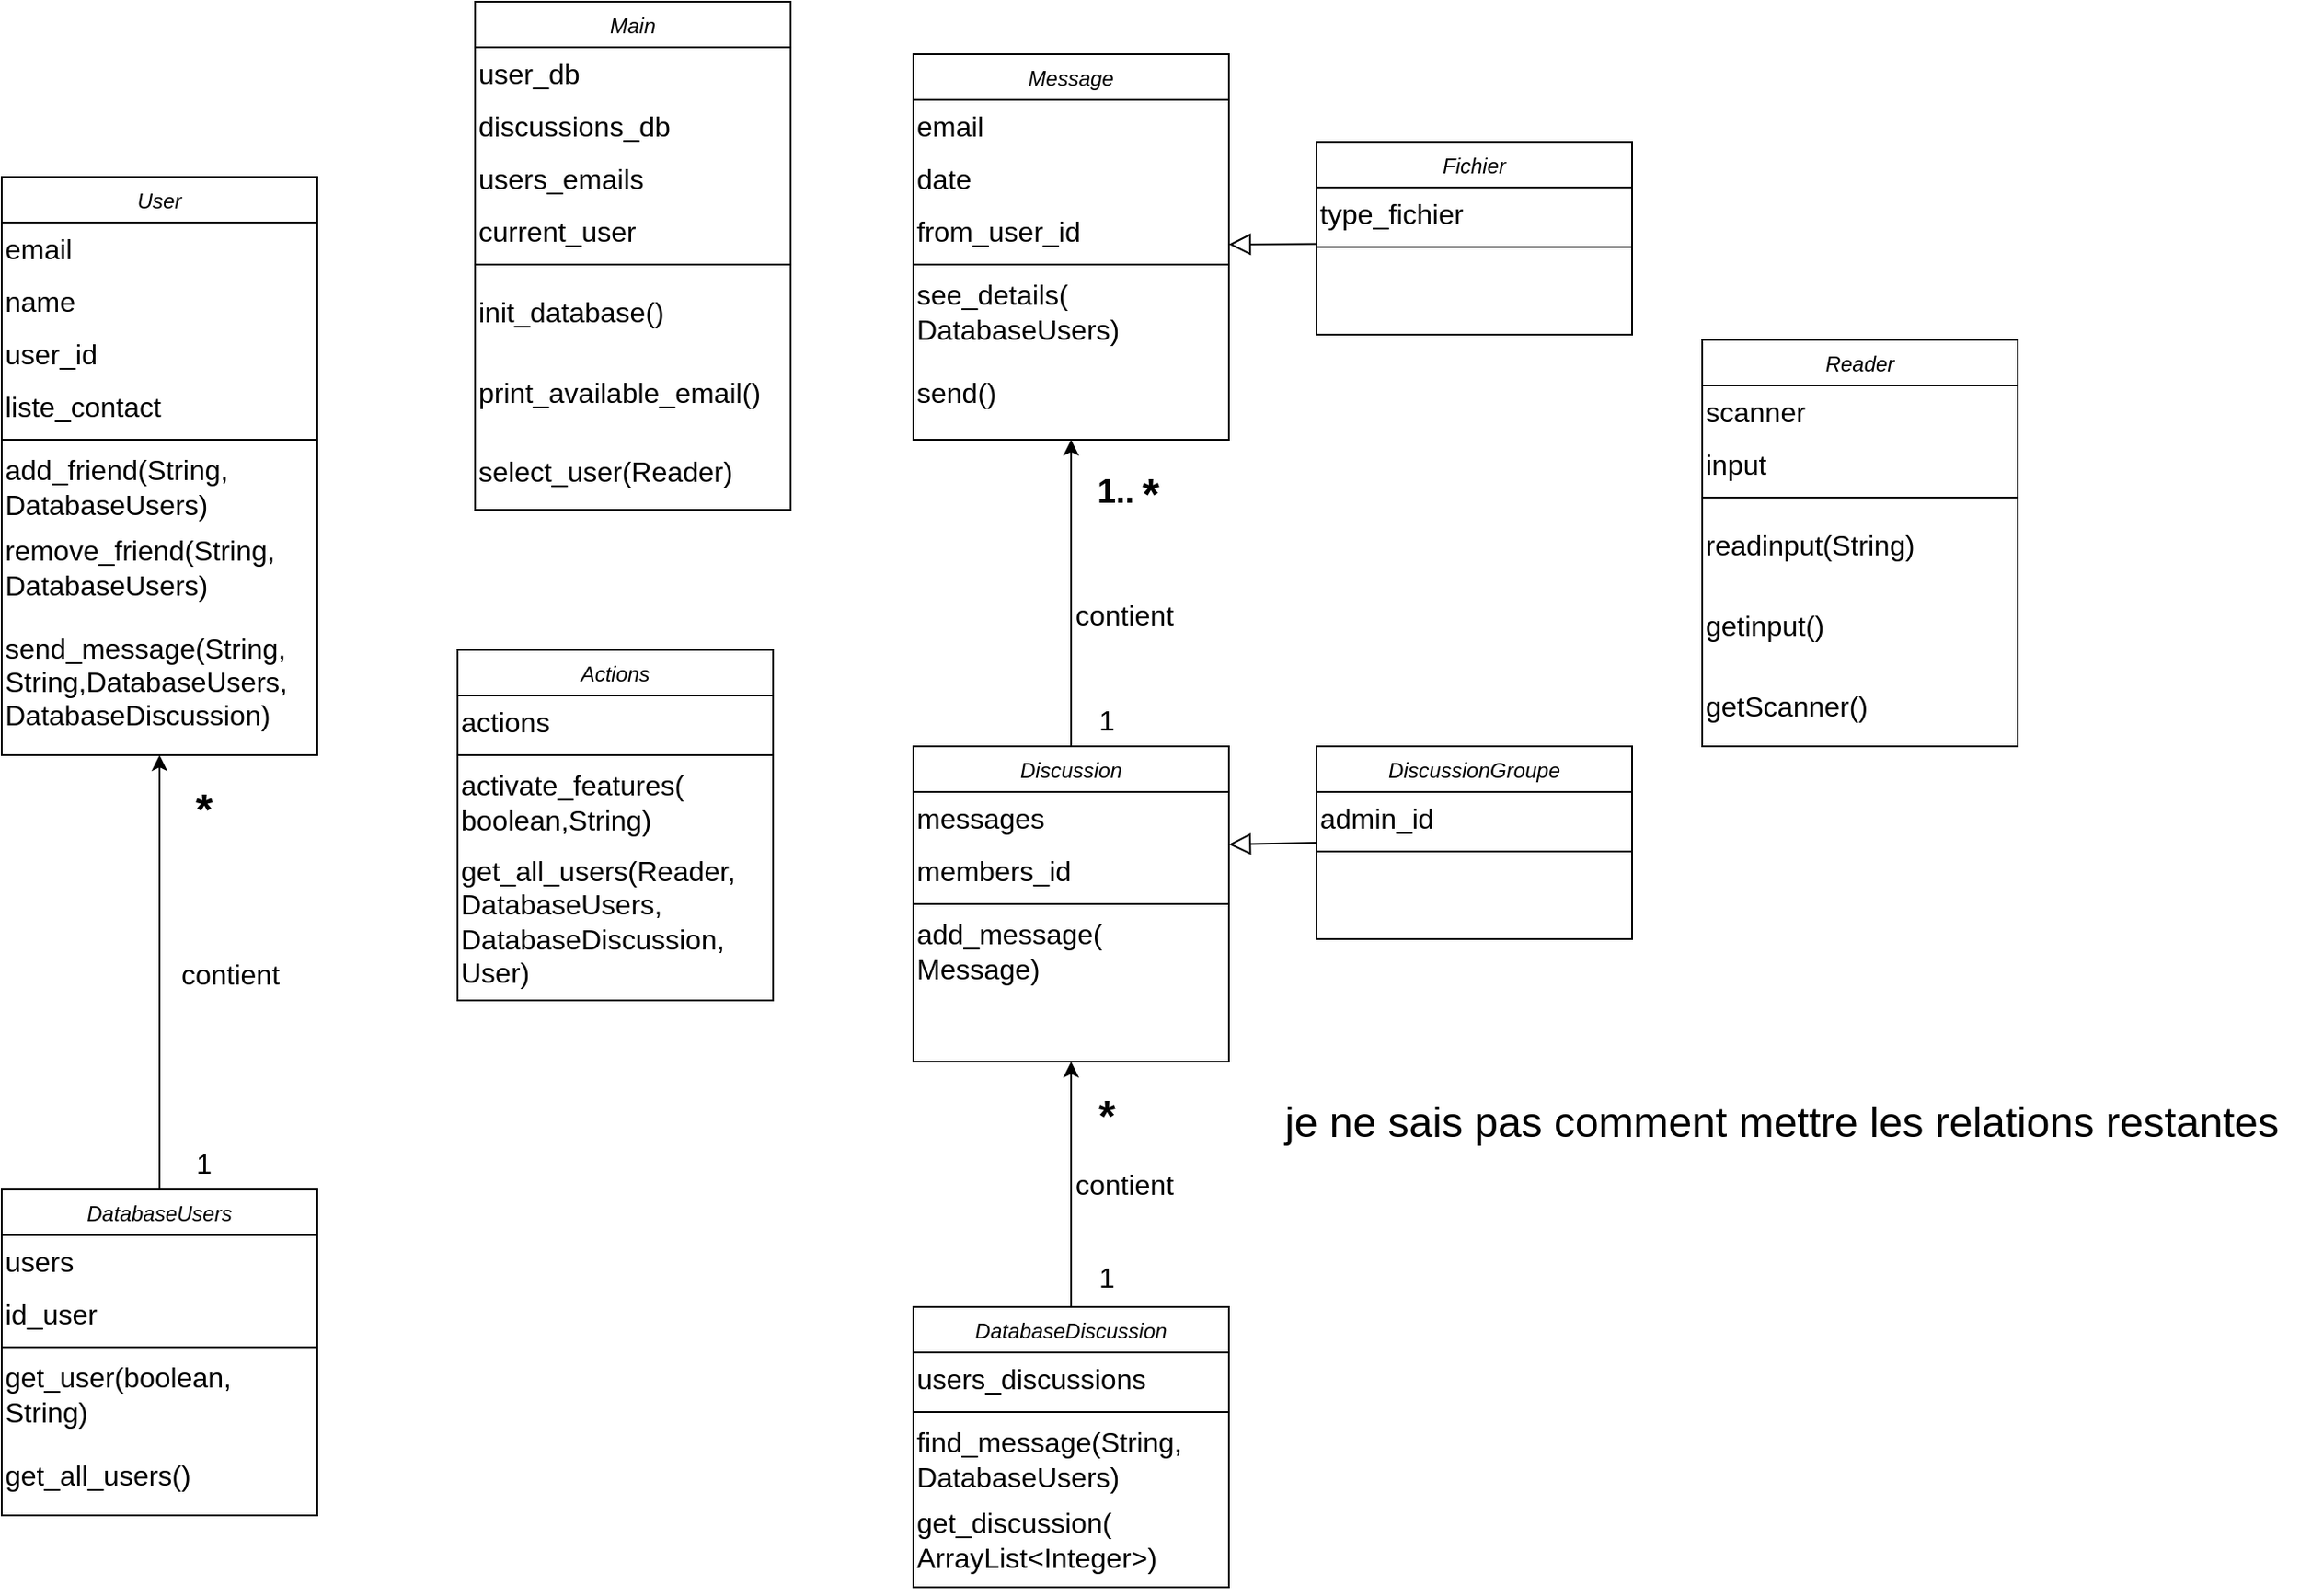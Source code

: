 <mxfile version="22.0.6" type="device">
  <diagram id="C5RBs43oDa-KdzZeNtuy" name="Page-1">
    <mxGraphModel dx="1509" dy="906" grid="1" gridSize="10" guides="1" tooltips="1" connect="1" arrows="1" fold="1" page="1" pageScale="1" pageWidth="1654" pageHeight="2338" math="0" shadow="0">
      <root>
        <mxCell id="WIyWlLk6GJQsqaUBKTNV-0" />
        <mxCell id="WIyWlLk6GJQsqaUBKTNV-1" parent="WIyWlLk6GJQsqaUBKTNV-0" />
        <mxCell id="zkfFHV4jXpPFQw0GAbJ--0" value="User" style="swimlane;fontStyle=2;align=center;verticalAlign=top;childLayout=stackLayout;horizontal=1;startSize=26;horizontalStack=0;resizeParent=1;resizeLast=0;collapsible=1;marginBottom=0;rounded=0;shadow=0;strokeWidth=1;" parent="WIyWlLk6GJQsqaUBKTNV-1" vertex="1">
          <mxGeometry x="450" y="140" width="180" height="330" as="geometry">
            <mxRectangle x="230" y="140" width="160" height="26" as="alternateBounds" />
          </mxGeometry>
        </mxCell>
        <mxCell id="683XO_9iZ64yzI98Qz5X-0" value="&lt;div style=&quot;font-size: 16px;&quot; align=&quot;left&quot;&gt;email&lt;/div&gt;" style="text;html=1;strokeColor=none;fillColor=none;align=left;verticalAlign=middle;whiteSpace=wrap;rounded=0;" parent="zkfFHV4jXpPFQw0GAbJ--0" vertex="1">
          <mxGeometry y="26" width="180" height="30" as="geometry" />
        </mxCell>
        <mxCell id="683XO_9iZ64yzI98Qz5X-4" value="&lt;div style=&quot;font-size: 16px;&quot;&gt;&lt;font style=&quot;font-size: 16px;&quot;&gt;name&lt;/font&gt;&lt;/div&gt;" style="text;html=1;strokeColor=none;fillColor=none;align=left;verticalAlign=middle;whiteSpace=wrap;rounded=0;" parent="zkfFHV4jXpPFQw0GAbJ--0" vertex="1">
          <mxGeometry y="56" width="180" height="30" as="geometry" />
        </mxCell>
        <mxCell id="683XO_9iZ64yzI98Qz5X-5" value="&lt;font style=&quot;font-size: 16px;&quot;&gt;user_id&lt;/font&gt;" style="text;html=1;strokeColor=none;fillColor=none;align=left;verticalAlign=middle;whiteSpace=wrap;rounded=0;" parent="zkfFHV4jXpPFQw0GAbJ--0" vertex="1">
          <mxGeometry y="86" width="180" height="30" as="geometry" />
        </mxCell>
        <mxCell id="683XO_9iZ64yzI98Qz5X-2" value="&lt;font style=&quot;font-size: 16px;&quot;&gt;liste_contact&lt;/font&gt;" style="text;html=1;strokeColor=none;fillColor=none;align=left;verticalAlign=middle;whiteSpace=wrap;rounded=0;" parent="zkfFHV4jXpPFQw0GAbJ--0" vertex="1">
          <mxGeometry y="116" width="180" height="30" as="geometry" />
        </mxCell>
        <mxCell id="zkfFHV4jXpPFQw0GAbJ--4" value="" style="line;html=1;strokeWidth=1;align=left;verticalAlign=middle;spacingTop=-1;spacingLeft=3;spacingRight=3;rotatable=0;labelPosition=right;points=[];portConstraint=eastwest;" parent="zkfFHV4jXpPFQw0GAbJ--0" vertex="1">
          <mxGeometry y="146" width="180" height="8" as="geometry" />
        </mxCell>
        <mxCell id="683XO_9iZ64yzI98Qz5X-6" value="&lt;p style=&quot;line-height: 120%;&quot;&gt;&lt;/p&gt;&lt;div style=&quot;font-size: 16px;&quot; align=&quot;left&quot;&gt;&lt;font style=&quot;font-size: 16px;&quot;&gt;add_friend(String,&lt;/font&gt;&lt;/div&gt;&lt;div style=&quot;font-size: 16px;&quot; align=&quot;left&quot;&gt;&lt;font style=&quot;font-size: 16px;&quot;&gt;DatabaseUsers)&lt;/font&gt;&lt;/div&gt;&lt;p&gt;&lt;/p&gt;" style="text;html=1;strokeColor=none;fillColor=none;align=left;verticalAlign=middle;whiteSpace=wrap;rounded=0;" parent="zkfFHV4jXpPFQw0GAbJ--0" vertex="1">
          <mxGeometry y="154" width="180" height="46" as="geometry" />
        </mxCell>
        <mxCell id="683XO_9iZ64yzI98Qz5X-11" value="&lt;p style=&quot;line-height: 120%;&quot;&gt;&lt;/p&gt;&lt;div style=&quot;font-size: 16px;&quot; align=&quot;left&quot;&gt;&lt;font style=&quot;font-size: 16px;&quot;&gt;remove_friend(String,&lt;/font&gt;&lt;/div&gt;&lt;div style=&quot;font-size: 16px;&quot; align=&quot;left&quot;&gt;&lt;font style=&quot;font-size: 16px;&quot;&gt;DatabaseUsers)&lt;/font&gt;&lt;/div&gt;&lt;p&gt;&lt;/p&gt;" style="text;html=1;strokeColor=none;fillColor=none;align=left;verticalAlign=middle;whiteSpace=wrap;rounded=0;" parent="zkfFHV4jXpPFQw0GAbJ--0" vertex="1">
          <mxGeometry y="200" width="180" height="46" as="geometry" />
        </mxCell>
        <mxCell id="683XO_9iZ64yzI98Qz5X-12" value="&lt;p style=&quot;line-height: 120%;&quot;&gt;&lt;/p&gt;&lt;div style=&quot;font-size: 16px;&quot; align=&quot;left&quot;&gt;&lt;font style=&quot;font-size: 16px;&quot;&gt;send_message(String,&lt;/font&gt;&lt;/div&gt;&lt;div style=&quot;font-size: 16px;&quot; align=&quot;left&quot;&gt;&lt;font style=&quot;font-size: 16px;&quot;&gt;String,DatabaseUsers,&lt;/font&gt;&lt;/div&gt;&lt;div style=&quot;font-size: 16px;&quot; align=&quot;left&quot;&gt;&lt;font style=&quot;font-size: 16px;&quot;&gt;DatabaseDiscussion)&lt;/font&gt;&lt;/div&gt;&lt;p&gt;&lt;/p&gt;" style="text;html=1;strokeColor=none;fillColor=none;align=left;verticalAlign=middle;whiteSpace=wrap;rounded=0;" parent="zkfFHV4jXpPFQw0GAbJ--0" vertex="1">
          <mxGeometry y="246" width="180" height="84" as="geometry" />
        </mxCell>
        <mxCell id="683XO_9iZ64yzI98Qz5X-22" value="Message" style="swimlane;fontStyle=2;align=center;verticalAlign=top;childLayout=stackLayout;horizontal=1;startSize=26;horizontalStack=0;resizeParent=1;resizeLast=0;collapsible=1;marginBottom=0;rounded=0;shadow=0;strokeWidth=1;" parent="WIyWlLk6GJQsqaUBKTNV-1" vertex="1">
          <mxGeometry x="970" y="70" width="180" height="220" as="geometry">
            <mxRectangle x="230" y="140" width="160" height="26" as="alternateBounds" />
          </mxGeometry>
        </mxCell>
        <mxCell id="683XO_9iZ64yzI98Qz5X-23" value="&lt;div style=&quot;font-size: 16px;&quot; align=&quot;left&quot;&gt;email&lt;/div&gt;" style="text;html=1;strokeColor=none;fillColor=none;align=left;verticalAlign=middle;whiteSpace=wrap;rounded=0;" parent="683XO_9iZ64yzI98Qz5X-22" vertex="1">
          <mxGeometry y="26" width="180" height="30" as="geometry" />
        </mxCell>
        <mxCell id="683XO_9iZ64yzI98Qz5X-24" value="&lt;font style=&quot;font-size: 16px;&quot;&gt;date&lt;/font&gt;" style="text;html=1;strokeColor=none;fillColor=none;align=left;verticalAlign=middle;whiteSpace=wrap;rounded=0;" parent="683XO_9iZ64yzI98Qz5X-22" vertex="1">
          <mxGeometry y="56" width="180" height="30" as="geometry" />
        </mxCell>
        <mxCell id="683XO_9iZ64yzI98Qz5X-25" value="&lt;font style=&quot;font-size: 16px;&quot;&gt;from_user_id&lt;/font&gt;" style="text;html=1;strokeColor=none;fillColor=none;align=left;verticalAlign=middle;whiteSpace=wrap;rounded=0;" parent="683XO_9iZ64yzI98Qz5X-22" vertex="1">
          <mxGeometry y="86" width="180" height="30" as="geometry" />
        </mxCell>
        <mxCell id="683XO_9iZ64yzI98Qz5X-27" value="" style="line;html=1;strokeWidth=1;align=left;verticalAlign=middle;spacingTop=-1;spacingLeft=3;spacingRight=3;rotatable=0;labelPosition=right;points=[];portConstraint=eastwest;" parent="683XO_9iZ64yzI98Qz5X-22" vertex="1">
          <mxGeometry y="116" width="180" height="8" as="geometry" />
        </mxCell>
        <mxCell id="683XO_9iZ64yzI98Qz5X-28" value="&lt;p style=&quot;line-height: 120%;&quot;&gt;&lt;/p&gt;&lt;div style=&quot;font-size: 16px;&quot; align=&quot;left&quot;&gt;&lt;font style=&quot;font-size: 16px;&quot;&gt;see_details(&lt;/font&gt;&lt;/div&gt;&lt;div style=&quot;font-size: 16px;&quot; align=&quot;left&quot;&gt;&lt;font style=&quot;font-size: 16px;&quot;&gt;DatabaseUsers)&lt;/font&gt;&lt;/div&gt;&lt;p&gt;&lt;/p&gt;" style="text;html=1;strokeColor=none;fillColor=none;align=left;verticalAlign=middle;whiteSpace=wrap;rounded=0;" parent="683XO_9iZ64yzI98Qz5X-22" vertex="1">
          <mxGeometry y="124" width="180" height="46" as="geometry" />
        </mxCell>
        <mxCell id="mcVePi-oHexm33UxEa8--27" value="&lt;p style=&quot;line-height: 120%;&quot;&gt;&lt;/p&gt;&lt;div style=&quot;font-size: 16px;&quot; align=&quot;left&quot;&gt;&lt;font style=&quot;font-size: 16px;&quot;&gt;send()&lt;/font&gt;&lt;/div&gt;&lt;p&gt;&lt;/p&gt;" style="text;html=1;strokeColor=none;fillColor=none;align=left;verticalAlign=middle;whiteSpace=wrap;rounded=0;" vertex="1" parent="683XO_9iZ64yzI98Qz5X-22">
          <mxGeometry y="170" width="180" height="46" as="geometry" />
        </mxCell>
        <mxCell id="683XO_9iZ64yzI98Qz5X-37" style="edgeStyle=orthogonalEdgeStyle;rounded=0;orthogonalLoop=1;jettySize=auto;html=1;exitX=0.5;exitY=0;exitDx=0;exitDy=0;entryX=0.5;entryY=1;entryDx=0;entryDy=0;" parent="WIyWlLk6GJQsqaUBKTNV-1" source="683XO_9iZ64yzI98Qz5X-31" target="683XO_9iZ64yzI98Qz5X-22" edge="1">
          <mxGeometry relative="1" as="geometry">
            <mxPoint x="1060" y="300" as="targetPoint" />
          </mxGeometry>
        </mxCell>
        <mxCell id="683XO_9iZ64yzI98Qz5X-31" value="Discussion" style="swimlane;fontStyle=2;align=center;verticalAlign=top;childLayout=stackLayout;horizontal=1;startSize=26;horizontalStack=0;resizeParent=1;resizeLast=0;collapsible=1;marginBottom=0;rounded=0;shadow=0;strokeWidth=1;" parent="WIyWlLk6GJQsqaUBKTNV-1" vertex="1">
          <mxGeometry x="970" y="465" width="180" height="180" as="geometry">
            <mxRectangle x="230" y="140" width="160" height="26" as="alternateBounds" />
          </mxGeometry>
        </mxCell>
        <mxCell id="683XO_9iZ64yzI98Qz5X-32" value="&lt;font style=&quot;font-size: 16px;&quot;&gt;messages&lt;/font&gt;" style="text;html=1;strokeColor=none;fillColor=none;align=left;verticalAlign=middle;whiteSpace=wrap;rounded=0;" parent="683XO_9iZ64yzI98Qz5X-31" vertex="1">
          <mxGeometry y="26" width="180" height="30" as="geometry" />
        </mxCell>
        <mxCell id="683XO_9iZ64yzI98Qz5X-33" value="&lt;div style=&quot;font-size: 13px;&quot;&gt;&lt;font style=&quot;font-size: 16px;&quot;&gt;members_id&lt;/font&gt;&lt;/div&gt;" style="text;html=1;strokeColor=none;fillColor=none;align=left;verticalAlign=middle;whiteSpace=wrap;rounded=0;" parent="683XO_9iZ64yzI98Qz5X-31" vertex="1">
          <mxGeometry y="56" width="180" height="30" as="geometry" />
        </mxCell>
        <mxCell id="683XO_9iZ64yzI98Qz5X-35" value="" style="line;html=1;strokeWidth=1;align=left;verticalAlign=middle;spacingTop=-1;spacingLeft=3;spacingRight=3;rotatable=0;labelPosition=right;points=[];portConstraint=eastwest;" parent="683XO_9iZ64yzI98Qz5X-31" vertex="1">
          <mxGeometry y="86" width="180" height="8" as="geometry" />
        </mxCell>
        <mxCell id="683XO_9iZ64yzI98Qz5X-36" value="&lt;p style=&quot;line-height: 120%;&quot;&gt;&lt;/p&gt;&lt;div style=&quot;font-size: 16px;&quot; align=&quot;left&quot;&gt;&lt;font style=&quot;font-size: 16px;&quot;&gt;add_message(&lt;/font&gt;&lt;/div&gt;&lt;div style=&quot;font-size: 16px;&quot; align=&quot;left&quot;&gt;&lt;font style=&quot;font-size: 16px;&quot;&gt;Message)&lt;/font&gt;&lt;/div&gt;&lt;p&gt;&lt;/p&gt;" style="text;html=1;strokeColor=none;fillColor=none;align=left;verticalAlign=middle;whiteSpace=wrap;rounded=0;" parent="683XO_9iZ64yzI98Qz5X-31" vertex="1">
          <mxGeometry y="94" width="180" height="46" as="geometry" />
        </mxCell>
        <mxCell id="683XO_9iZ64yzI98Qz5X-38" value="&lt;font style=&quot;font-size: 16px;&quot;&gt;contient&lt;/font&gt;" style="text;html=1;align=center;verticalAlign=middle;resizable=0;points=[];autosize=1;strokeColor=none;fillColor=none;" parent="WIyWlLk6GJQsqaUBKTNV-1" vertex="1">
          <mxGeometry x="1050" y="375" width="80" height="30" as="geometry" />
        </mxCell>
        <mxCell id="683XO_9iZ64yzI98Qz5X-39" value="&lt;font style=&quot;font-size: 16px;&quot;&gt;1&lt;/font&gt;" style="text;html=1;align=center;verticalAlign=middle;resizable=0;points=[];autosize=1;strokeColor=none;fillColor=none;" parent="WIyWlLk6GJQsqaUBKTNV-1" vertex="1">
          <mxGeometry x="1065" y="435" width="30" height="30" as="geometry" />
        </mxCell>
        <mxCell id="683XO_9iZ64yzI98Qz5X-40" value="&lt;b&gt;&lt;font style=&quot;font-size: 25px;&quot;&gt;*&lt;/font&gt;&lt;/b&gt;" style="text;html=1;align=center;verticalAlign=middle;resizable=0;points=[];autosize=1;strokeColor=none;fillColor=none;" parent="WIyWlLk6GJQsqaUBKTNV-1" vertex="1">
          <mxGeometry x="1090" y="300" width="30" height="40" as="geometry" />
        </mxCell>
        <mxCell id="683XO_9iZ64yzI98Qz5X-50" style="edgeStyle=orthogonalEdgeStyle;rounded=0;orthogonalLoop=1;jettySize=auto;html=1;entryX=0.5;entryY=1;entryDx=0;entryDy=0;" parent="WIyWlLk6GJQsqaUBKTNV-1" source="683XO_9iZ64yzI98Qz5X-41" target="683XO_9iZ64yzI98Qz5X-31" edge="1">
          <mxGeometry relative="1" as="geometry" />
        </mxCell>
        <mxCell id="683XO_9iZ64yzI98Qz5X-41" value="DatabaseDiscussion" style="swimlane;fontStyle=2;align=center;verticalAlign=top;childLayout=stackLayout;horizontal=1;startSize=26;horizontalStack=0;resizeParent=1;resizeLast=0;collapsible=1;marginBottom=0;rounded=0;shadow=0;strokeWidth=1;" parent="WIyWlLk6GJQsqaUBKTNV-1" vertex="1">
          <mxGeometry x="970" y="785" width="180" height="160" as="geometry">
            <mxRectangle x="230" y="140" width="160" height="26" as="alternateBounds" />
          </mxGeometry>
        </mxCell>
        <mxCell id="683XO_9iZ64yzI98Qz5X-42" value="&lt;font style=&quot;font-size: 16px;&quot;&gt;users_discussions&lt;/font&gt;" style="text;html=1;strokeColor=none;fillColor=none;align=left;verticalAlign=middle;whiteSpace=wrap;rounded=0;" parent="683XO_9iZ64yzI98Qz5X-41" vertex="1">
          <mxGeometry y="26" width="180" height="30" as="geometry" />
        </mxCell>
        <mxCell id="683XO_9iZ64yzI98Qz5X-44" value="" style="line;html=1;strokeWidth=1;align=left;verticalAlign=middle;spacingTop=-1;spacingLeft=3;spacingRight=3;rotatable=0;labelPosition=right;points=[];portConstraint=eastwest;" parent="683XO_9iZ64yzI98Qz5X-41" vertex="1">
          <mxGeometry y="56" width="180" height="8" as="geometry" />
        </mxCell>
        <mxCell id="683XO_9iZ64yzI98Qz5X-45" value="&lt;p style=&quot;line-height: 120%;&quot;&gt;&lt;/p&gt;&lt;div style=&quot;font-size: 16px;&quot; align=&quot;left&quot;&gt;&lt;font style=&quot;font-size: 16px;&quot;&gt;find_message(String,&lt;/font&gt;&lt;/div&gt;&lt;div style=&quot;font-size: 16px;&quot; align=&quot;left&quot;&gt;&lt;font style=&quot;font-size: 16px;&quot;&gt;DatabaseUsers)&lt;/font&gt;&lt;/div&gt;&lt;p&gt;&lt;/p&gt;" style="text;html=1;strokeColor=none;fillColor=none;align=left;verticalAlign=middle;whiteSpace=wrap;rounded=0;" parent="683XO_9iZ64yzI98Qz5X-41" vertex="1">
          <mxGeometry y="64" width="180" height="46" as="geometry" />
        </mxCell>
        <mxCell id="683XO_9iZ64yzI98Qz5X-46" value="&lt;p style=&quot;line-height: 120%;&quot;&gt;&lt;/p&gt;&lt;div style=&quot;font-size: 16px;&quot; align=&quot;left&quot;&gt;&lt;font style=&quot;font-size: 16px;&quot;&gt;get_discussion(&lt;/font&gt;&lt;/div&gt;&lt;div style=&quot;font-size: 16px;&quot; align=&quot;left&quot;&gt;&lt;font style=&quot;font-size: 16px;&quot;&gt;ArrayList&amp;lt;Integer&amp;gt;)&lt;/font&gt;&lt;/div&gt;&lt;p&gt;&lt;/p&gt;" style="text;html=1;strokeColor=none;fillColor=none;align=left;verticalAlign=middle;whiteSpace=wrap;rounded=0;" parent="683XO_9iZ64yzI98Qz5X-41" vertex="1">
          <mxGeometry y="110" width="180" height="46" as="geometry" />
        </mxCell>
        <mxCell id="683XO_9iZ64yzI98Qz5X-48" value="&lt;font style=&quot;font-size: 16px;&quot;&gt;contient&lt;/font&gt;" style="text;html=1;align=center;verticalAlign=middle;resizable=0;points=[];autosize=1;strokeColor=none;fillColor=none;" parent="WIyWlLk6GJQsqaUBKTNV-1" vertex="1">
          <mxGeometry x="1050" y="700" width="80" height="30" as="geometry" />
        </mxCell>
        <mxCell id="683XO_9iZ64yzI98Qz5X-49" value="&lt;b&gt;&lt;font style=&quot;font-size: 25px;&quot;&gt;*&lt;/font&gt;&lt;/b&gt;" style="text;html=1;align=center;verticalAlign=middle;resizable=0;points=[];autosize=1;strokeColor=none;fillColor=none;" parent="WIyWlLk6GJQsqaUBKTNV-1" vertex="1">
          <mxGeometry x="1065" y="655" width="30" height="40" as="geometry" />
        </mxCell>
        <mxCell id="683XO_9iZ64yzI98Qz5X-51" value="&lt;font style=&quot;font-size: 16px;&quot;&gt;1&lt;/font&gt;" style="text;html=1;align=center;verticalAlign=middle;resizable=0;points=[];autosize=1;strokeColor=none;fillColor=none;" parent="WIyWlLk6GJQsqaUBKTNV-1" vertex="1">
          <mxGeometry x="1065" y="753" width="30" height="30" as="geometry" />
        </mxCell>
        <mxCell id="683XO_9iZ64yzI98Qz5X-62" style="edgeStyle=orthogonalEdgeStyle;rounded=0;orthogonalLoop=1;jettySize=auto;html=1;exitX=0.5;exitY=0;exitDx=0;exitDy=0;entryX=0.5;entryY=1;entryDx=0;entryDy=0;" parent="WIyWlLk6GJQsqaUBKTNV-1" source="683XO_9iZ64yzI98Qz5X-53" target="683XO_9iZ64yzI98Qz5X-12" edge="1">
          <mxGeometry relative="1" as="geometry" />
        </mxCell>
        <mxCell id="683XO_9iZ64yzI98Qz5X-53" value="DatabaseUsers" style="swimlane;fontStyle=2;align=center;verticalAlign=top;childLayout=stackLayout;horizontal=1;startSize=26;horizontalStack=0;resizeParent=1;resizeLast=0;collapsible=1;marginBottom=0;rounded=0;shadow=0;strokeWidth=1;" parent="WIyWlLk6GJQsqaUBKTNV-1" vertex="1">
          <mxGeometry x="450" y="718" width="180" height="186" as="geometry">
            <mxRectangle x="230" y="140" width="160" height="26" as="alternateBounds" />
          </mxGeometry>
        </mxCell>
        <mxCell id="683XO_9iZ64yzI98Qz5X-58" value="&lt;font style=&quot;font-size: 16px;&quot;&gt;users&lt;/font&gt;" style="text;html=1;strokeColor=none;fillColor=none;align=left;verticalAlign=middle;whiteSpace=wrap;rounded=0;" parent="683XO_9iZ64yzI98Qz5X-53" vertex="1">
          <mxGeometry y="26" width="180" height="30" as="geometry" />
        </mxCell>
        <mxCell id="683XO_9iZ64yzI98Qz5X-54" value="&lt;font style=&quot;font-size: 16px;&quot;&gt;id_user&lt;/font&gt;" style="text;html=1;strokeColor=none;fillColor=none;align=left;verticalAlign=middle;whiteSpace=wrap;rounded=0;" parent="683XO_9iZ64yzI98Qz5X-53" vertex="1">
          <mxGeometry y="56" width="180" height="30" as="geometry" />
        </mxCell>
        <mxCell id="683XO_9iZ64yzI98Qz5X-55" value="" style="line;html=1;strokeWidth=1;align=left;verticalAlign=middle;spacingTop=-1;spacingLeft=3;spacingRight=3;rotatable=0;labelPosition=right;points=[];portConstraint=eastwest;" parent="683XO_9iZ64yzI98Qz5X-53" vertex="1">
          <mxGeometry y="86" width="180" height="8" as="geometry" />
        </mxCell>
        <mxCell id="683XO_9iZ64yzI98Qz5X-56" value="&lt;p style=&quot;line-height: 120%;&quot;&gt;&lt;/p&gt;&lt;div style=&quot;font-size: 16px;&quot; align=&quot;left&quot;&gt;&lt;font style=&quot;font-size: 16px;&quot;&gt;get_user(boolean,&lt;/font&gt;&lt;/div&gt;&lt;div style=&quot;font-size: 16px;&quot; align=&quot;left&quot;&gt;&lt;font style=&quot;font-size: 16px;&quot;&gt;String)&lt;/font&gt;&lt;/div&gt;&lt;p&gt;&lt;/p&gt;" style="text;html=1;strokeColor=none;fillColor=none;align=left;verticalAlign=middle;whiteSpace=wrap;rounded=0;" parent="683XO_9iZ64yzI98Qz5X-53" vertex="1">
          <mxGeometry y="94" width="180" height="46" as="geometry" />
        </mxCell>
        <mxCell id="683XO_9iZ64yzI98Qz5X-57" value="&lt;p style=&quot;line-height: 120%;&quot;&gt;&lt;/p&gt;&lt;div style=&quot;font-size: 16px;&quot; align=&quot;left&quot;&gt;&lt;font style=&quot;font-size: 16px;&quot;&gt;get_all_users()&lt;/font&gt;&lt;/div&gt;&lt;p&gt;&lt;/p&gt;" style="text;html=1;strokeColor=none;fillColor=none;align=left;verticalAlign=middle;whiteSpace=wrap;rounded=0;" parent="683XO_9iZ64yzI98Qz5X-53" vertex="1">
          <mxGeometry y="140" width="180" height="46" as="geometry" />
        </mxCell>
        <mxCell id="683XO_9iZ64yzI98Qz5X-59" value="&lt;font style=&quot;font-size: 16px;&quot;&gt;contient&lt;/font&gt;" style="text;html=1;align=center;verticalAlign=middle;resizable=0;points=[];autosize=1;strokeColor=none;fillColor=none;" parent="WIyWlLk6GJQsqaUBKTNV-1" vertex="1">
          <mxGeometry x="540" y="580" width="80" height="30" as="geometry" />
        </mxCell>
        <mxCell id="683XO_9iZ64yzI98Qz5X-60" value="&lt;b&gt;&lt;font style=&quot;font-size: 25px;&quot;&gt;*&lt;/font&gt;&lt;/b&gt;" style="text;html=1;align=center;verticalAlign=middle;resizable=0;points=[];autosize=1;strokeColor=none;fillColor=none;" parent="WIyWlLk6GJQsqaUBKTNV-1" vertex="1">
          <mxGeometry x="550" y="480" width="30" height="40" as="geometry" />
        </mxCell>
        <mxCell id="683XO_9iZ64yzI98Qz5X-63" value="&lt;font style=&quot;font-size: 16px;&quot;&gt;1&lt;/font&gt;" style="text;html=1;align=center;verticalAlign=middle;resizable=0;points=[];autosize=1;strokeColor=none;fillColor=none;" parent="WIyWlLk6GJQsqaUBKTNV-1" vertex="1">
          <mxGeometry x="550" y="688" width="30" height="30" as="geometry" />
        </mxCell>
        <mxCell id="mcVePi-oHexm33UxEa8--0" value="Actions" style="swimlane;fontStyle=2;align=center;verticalAlign=top;childLayout=stackLayout;horizontal=1;startSize=26;horizontalStack=0;resizeParent=1;resizeLast=0;collapsible=1;marginBottom=0;rounded=0;shadow=0;strokeWidth=1;" vertex="1" parent="WIyWlLk6GJQsqaUBKTNV-1">
          <mxGeometry x="710" y="410" width="180" height="200" as="geometry">
            <mxRectangle x="230" y="140" width="160" height="26" as="alternateBounds" />
          </mxGeometry>
        </mxCell>
        <mxCell id="mcVePi-oHexm33UxEa8--1" value="&lt;font style=&quot;font-size: 16px;&quot;&gt;actions&lt;/font&gt;" style="text;html=1;strokeColor=none;fillColor=none;align=left;verticalAlign=middle;whiteSpace=wrap;rounded=0;" vertex="1" parent="mcVePi-oHexm33UxEa8--0">
          <mxGeometry y="26" width="180" height="30" as="geometry" />
        </mxCell>
        <mxCell id="mcVePi-oHexm33UxEa8--3" value="" style="line;html=1;strokeWidth=1;align=left;verticalAlign=middle;spacingTop=-1;spacingLeft=3;spacingRight=3;rotatable=0;labelPosition=right;points=[];portConstraint=eastwest;" vertex="1" parent="mcVePi-oHexm33UxEa8--0">
          <mxGeometry y="56" width="180" height="8" as="geometry" />
        </mxCell>
        <mxCell id="mcVePi-oHexm33UxEa8--4" value="&lt;p style=&quot;line-height: 120%;&quot;&gt;&lt;/p&gt;&lt;div style=&quot;font-size: 16px;&quot; align=&quot;left&quot;&gt;&lt;font style=&quot;font-size: 16px;&quot;&gt;activate_features(&lt;/font&gt;&lt;/div&gt;&lt;div style=&quot;font-size: 16px;&quot; align=&quot;left&quot;&gt;&lt;font style=&quot;font-size: 16px;&quot;&gt;boolean,String)&lt;/font&gt;&lt;/div&gt;&lt;p&gt;&lt;/p&gt;" style="text;html=1;strokeColor=none;fillColor=none;align=left;verticalAlign=middle;whiteSpace=wrap;rounded=0;" vertex="1" parent="mcVePi-oHexm33UxEa8--0">
          <mxGeometry y="64" width="180" height="46" as="geometry" />
        </mxCell>
        <mxCell id="mcVePi-oHexm33UxEa8--5" value="&lt;p style=&quot;line-height: 120%;&quot;&gt;&lt;/p&gt;&lt;div style=&quot;font-size: 16px;&quot; align=&quot;left&quot;&gt;&lt;font style=&quot;font-size: 16px;&quot;&gt;get_all_users(Reader,&lt;/font&gt;&lt;/div&gt;&lt;div style=&quot;font-size: 16px;&quot; align=&quot;left&quot;&gt;&lt;font style=&quot;font-size: 16px;&quot;&gt;DatabaseUsers,&lt;/font&gt;&lt;/div&gt;&lt;div style=&quot;font-size: 16px;&quot; align=&quot;left&quot;&gt;&lt;font style=&quot;font-size: 16px;&quot;&gt;DatabaseDiscussion,&lt;/font&gt;&lt;/div&gt;&lt;div style=&quot;font-size: 16px;&quot; align=&quot;left&quot;&gt;&lt;font style=&quot;font-size: 16px;&quot;&gt;User)&lt;/font&gt;&lt;/div&gt;&lt;p&gt;&lt;/p&gt;" style="text;html=1;strokeColor=none;fillColor=none;align=left;verticalAlign=middle;whiteSpace=wrap;rounded=0;" vertex="1" parent="mcVePi-oHexm33UxEa8--0">
          <mxGeometry y="110" width="180" height="90" as="geometry" />
        </mxCell>
        <mxCell id="mcVePi-oHexm33UxEa8--10" value="Fichier" style="swimlane;fontStyle=2;align=center;verticalAlign=top;childLayout=stackLayout;horizontal=1;startSize=26;horizontalStack=0;resizeParent=1;resizeLast=0;collapsible=1;marginBottom=0;rounded=0;shadow=0;strokeWidth=1;" vertex="1" parent="WIyWlLk6GJQsqaUBKTNV-1">
          <mxGeometry x="1200" y="120" width="180" height="110" as="geometry">
            <mxRectangle x="230" y="140" width="160" height="26" as="alternateBounds" />
          </mxGeometry>
        </mxCell>
        <mxCell id="mcVePi-oHexm33UxEa8--11" value="&lt;div style=&quot;font-size: 16px;&quot; align=&quot;left&quot;&gt;type_fichier&lt;br&gt;&lt;/div&gt;" style="text;html=1;strokeColor=none;fillColor=none;align=left;verticalAlign=middle;whiteSpace=wrap;rounded=0;" vertex="1" parent="mcVePi-oHexm33UxEa8--10">
          <mxGeometry y="26" width="180" height="30" as="geometry" />
        </mxCell>
        <mxCell id="mcVePi-oHexm33UxEa8--14" value="" style="line;html=1;strokeWidth=1;align=left;verticalAlign=middle;spacingTop=-1;spacingLeft=3;spacingRight=3;rotatable=0;labelPosition=right;points=[];portConstraint=eastwest;" vertex="1" parent="mcVePi-oHexm33UxEa8--10">
          <mxGeometry y="56" width="180" height="8" as="geometry" />
        </mxCell>
        <mxCell id="mcVePi-oHexm33UxEa8--19" style="rounded=0;orthogonalLoop=1;jettySize=auto;html=1;endArrow=block;endFill=0;endSize=10;exitX=-0.002;exitY=0.286;exitDx=0;exitDy=0;exitPerimeter=0;entryX=1;entryY=0.75;entryDx=0;entryDy=0;" edge="1" parent="WIyWlLk6GJQsqaUBKTNV-1" source="mcVePi-oHexm33UxEa8--14" target="683XO_9iZ64yzI98Qz5X-25">
          <mxGeometry relative="1" as="geometry">
            <mxPoint x="1200" y="230" as="sourcePoint" />
            <mxPoint x="1150" y="179" as="targetPoint" />
            <Array as="points" />
          </mxGeometry>
        </mxCell>
        <mxCell id="mcVePi-oHexm33UxEa8--28" value="DiscussionGroupe" style="swimlane;fontStyle=2;align=center;verticalAlign=top;childLayout=stackLayout;horizontal=1;startSize=26;horizontalStack=0;resizeParent=1;resizeLast=0;collapsible=1;marginBottom=0;rounded=0;shadow=0;strokeWidth=1;" vertex="1" parent="WIyWlLk6GJQsqaUBKTNV-1">
          <mxGeometry x="1200" y="465" width="180" height="110" as="geometry">
            <mxRectangle x="230" y="140" width="160" height="26" as="alternateBounds" />
          </mxGeometry>
        </mxCell>
        <mxCell id="mcVePi-oHexm33UxEa8--29" value="&lt;div style=&quot;font-size: 16px;&quot; align=&quot;left&quot;&gt;admin_id&lt;br&gt;&lt;/div&gt;" style="text;html=1;strokeColor=none;fillColor=none;align=left;verticalAlign=middle;whiteSpace=wrap;rounded=0;" vertex="1" parent="mcVePi-oHexm33UxEa8--28">
          <mxGeometry y="26" width="180" height="30" as="geometry" />
        </mxCell>
        <mxCell id="mcVePi-oHexm33UxEa8--30" value="" style="line;html=1;strokeWidth=1;align=left;verticalAlign=middle;spacingTop=-1;spacingLeft=3;spacingRight=3;rotatable=0;labelPosition=right;points=[];portConstraint=eastwest;" vertex="1" parent="mcVePi-oHexm33UxEa8--28">
          <mxGeometry y="56" width="180" height="8" as="geometry" />
        </mxCell>
        <mxCell id="mcVePi-oHexm33UxEa8--32" style="rounded=0;orthogonalLoop=1;jettySize=auto;html=1;endArrow=block;endFill=0;endSize=10;exitX=0;exitY=0.5;exitDx=0;exitDy=0;entryX=1;entryY=0;entryDx=0;entryDy=0;" edge="1" parent="WIyWlLk6GJQsqaUBKTNV-1" source="mcVePi-oHexm33UxEa8--28" target="683XO_9iZ64yzI98Qz5X-33">
          <mxGeometry relative="1" as="geometry">
            <mxPoint x="1270" y="521" as="sourcePoint" />
            <mxPoint x="1150" y="519" as="targetPoint" />
            <Array as="points" />
          </mxGeometry>
        </mxCell>
        <mxCell id="mcVePi-oHexm33UxEa8--34" value="Main" style="swimlane;fontStyle=2;align=center;verticalAlign=top;childLayout=stackLayout;horizontal=1;startSize=26;horizontalStack=0;resizeParent=1;resizeLast=0;collapsible=1;marginBottom=0;rounded=0;shadow=0;strokeWidth=1;" vertex="1" parent="WIyWlLk6GJQsqaUBKTNV-1">
          <mxGeometry x="720" y="40" width="180" height="290" as="geometry">
            <mxRectangle x="230" y="140" width="160" height="26" as="alternateBounds" />
          </mxGeometry>
        </mxCell>
        <mxCell id="mcVePi-oHexm33UxEa8--35" value="&lt;div style=&quot;font-size: 16px;&quot; align=&quot;left&quot;&gt;user_db&lt;br&gt;&lt;/div&gt;" style="text;html=1;strokeColor=none;fillColor=none;align=left;verticalAlign=middle;whiteSpace=wrap;rounded=0;" vertex="1" parent="mcVePi-oHexm33UxEa8--34">
          <mxGeometry y="26" width="180" height="30" as="geometry" />
        </mxCell>
        <mxCell id="mcVePi-oHexm33UxEa8--36" value="&lt;div style=&quot;font-size: 16px;&quot;&gt;&lt;font style=&quot;font-size: 16px;&quot;&gt;discussions_db&lt;/font&gt;&lt;/div&gt;" style="text;html=1;strokeColor=none;fillColor=none;align=left;verticalAlign=middle;whiteSpace=wrap;rounded=0;" vertex="1" parent="mcVePi-oHexm33UxEa8--34">
          <mxGeometry y="56" width="180" height="30" as="geometry" />
        </mxCell>
        <mxCell id="mcVePi-oHexm33UxEa8--37" value="&lt;font style=&quot;font-size: 16px;&quot;&gt;users_emails&lt;/font&gt;" style="text;html=1;strokeColor=none;fillColor=none;align=left;verticalAlign=middle;whiteSpace=wrap;rounded=0;" vertex="1" parent="mcVePi-oHexm33UxEa8--34">
          <mxGeometry y="86" width="180" height="30" as="geometry" />
        </mxCell>
        <mxCell id="mcVePi-oHexm33UxEa8--38" value="&lt;font style=&quot;font-size: 16px;&quot;&gt;current_user&lt;/font&gt;" style="text;html=1;strokeColor=none;fillColor=none;align=left;verticalAlign=middle;whiteSpace=wrap;rounded=0;" vertex="1" parent="mcVePi-oHexm33UxEa8--34">
          <mxGeometry y="116" width="180" height="30" as="geometry" />
        </mxCell>
        <mxCell id="mcVePi-oHexm33UxEa8--39" value="" style="line;html=1;strokeWidth=1;align=left;verticalAlign=middle;spacingTop=-1;spacingLeft=3;spacingRight=3;rotatable=0;labelPosition=right;points=[];portConstraint=eastwest;" vertex="1" parent="mcVePi-oHexm33UxEa8--34">
          <mxGeometry y="146" width="180" height="8" as="geometry" />
        </mxCell>
        <mxCell id="mcVePi-oHexm33UxEa8--40" value="&lt;p style=&quot;line-height: 120%;&quot;&gt;&lt;/p&gt;&lt;div style=&quot;font-size: 16px;&quot; align=&quot;left&quot;&gt;&lt;font style=&quot;font-size: 16px;&quot;&gt;init_database()&lt;/font&gt;&lt;/div&gt;&lt;p&gt;&lt;/p&gt;" style="text;html=1;strokeColor=none;fillColor=none;align=left;verticalAlign=middle;whiteSpace=wrap;rounded=0;" vertex="1" parent="mcVePi-oHexm33UxEa8--34">
          <mxGeometry y="154" width="180" height="46" as="geometry" />
        </mxCell>
        <mxCell id="mcVePi-oHexm33UxEa8--41" value="&lt;p style=&quot;line-height: 120%;&quot;&gt;&lt;/p&gt;&lt;div style=&quot;font-size: 16px;&quot; align=&quot;left&quot;&gt;&lt;font style=&quot;font-size: 16px;&quot;&gt;print_available_email()&lt;/font&gt;&lt;/div&gt;&lt;p&gt;&lt;/p&gt;" style="text;html=1;strokeColor=none;fillColor=none;align=left;verticalAlign=middle;whiteSpace=wrap;rounded=0;" vertex="1" parent="mcVePi-oHexm33UxEa8--34">
          <mxGeometry y="200" width="180" height="46" as="geometry" />
        </mxCell>
        <mxCell id="mcVePi-oHexm33UxEa8--42" value="&lt;p style=&quot;line-height: 120%;&quot;&gt;&lt;/p&gt;&lt;div style=&quot;font-size: 16px;&quot; align=&quot;left&quot;&gt;&lt;font style=&quot;font-size: 16px;&quot;&gt;select_user(Reader)&lt;/font&gt;&lt;/div&gt;&lt;p&gt;&lt;/p&gt;" style="text;html=1;strokeColor=none;fillColor=none;align=left;verticalAlign=middle;whiteSpace=wrap;rounded=0;" vertex="1" parent="mcVePi-oHexm33UxEa8--34">
          <mxGeometry y="246" width="180" height="44" as="geometry" />
        </mxCell>
        <mxCell id="mcVePi-oHexm33UxEa8--43" value="&lt;font size=&quot;1&quot;&gt;&lt;b style=&quot;font-size: 19px;&quot;&gt;1..&lt;/b&gt;&lt;/font&gt;" style="text;html=1;align=center;verticalAlign=middle;resizable=0;points=[];autosize=1;strokeColor=none;fillColor=none;" vertex="1" parent="WIyWlLk6GJQsqaUBKTNV-1">
          <mxGeometry x="1065" y="300" width="40" height="40" as="geometry" />
        </mxCell>
        <mxCell id="mcVePi-oHexm33UxEa8--45" value="Reader" style="swimlane;fontStyle=2;align=center;verticalAlign=top;childLayout=stackLayout;horizontal=1;startSize=26;horizontalStack=0;resizeParent=1;resizeLast=0;collapsible=1;marginBottom=0;rounded=0;shadow=0;strokeWidth=1;" vertex="1" parent="WIyWlLk6GJQsqaUBKTNV-1">
          <mxGeometry x="1420" y="233" width="180" height="232" as="geometry">
            <mxRectangle x="230" y="140" width="160" height="26" as="alternateBounds" />
          </mxGeometry>
        </mxCell>
        <mxCell id="mcVePi-oHexm33UxEa8--46" value="&lt;font style=&quot;font-size: 16px;&quot;&gt;scanner&lt;/font&gt;" style="text;html=1;strokeColor=none;fillColor=none;align=left;verticalAlign=middle;whiteSpace=wrap;rounded=0;" vertex="1" parent="mcVePi-oHexm33UxEa8--45">
          <mxGeometry y="26" width="180" height="30" as="geometry" />
        </mxCell>
        <mxCell id="mcVePi-oHexm33UxEa8--50" value="&lt;font style=&quot;font-size: 16px;&quot;&gt;input&lt;/font&gt;" style="text;html=1;strokeColor=none;fillColor=none;align=left;verticalAlign=middle;whiteSpace=wrap;rounded=0;" vertex="1" parent="mcVePi-oHexm33UxEa8--45">
          <mxGeometry y="56" width="180" height="30" as="geometry" />
        </mxCell>
        <mxCell id="mcVePi-oHexm33UxEa8--47" value="" style="line;html=1;strokeWidth=1;align=left;verticalAlign=middle;spacingTop=-1;spacingLeft=3;spacingRight=3;rotatable=0;labelPosition=right;points=[];portConstraint=eastwest;" vertex="1" parent="mcVePi-oHexm33UxEa8--45">
          <mxGeometry y="86" width="180" height="8" as="geometry" />
        </mxCell>
        <mxCell id="mcVePi-oHexm33UxEa8--48" value="&lt;p style=&quot;line-height: 120%;&quot;&gt;&lt;/p&gt;&lt;div style=&quot;font-size: 16px;&quot; align=&quot;left&quot;&gt;&lt;font style=&quot;font-size: 16px;&quot;&gt;readinput(String)&lt;/font&gt;&lt;/div&gt;&lt;p&gt;&lt;/p&gt;" style="text;html=1;strokeColor=none;fillColor=none;align=left;verticalAlign=middle;whiteSpace=wrap;rounded=0;" vertex="1" parent="mcVePi-oHexm33UxEa8--45">
          <mxGeometry y="94" width="180" height="46" as="geometry" />
        </mxCell>
        <mxCell id="mcVePi-oHexm33UxEa8--51" value="&lt;p style=&quot;line-height: 120%;&quot;&gt;&lt;/p&gt;&lt;div style=&quot;font-size: 16px;&quot; align=&quot;left&quot;&gt;&lt;font style=&quot;font-size: 16px;&quot;&gt;getinput()&lt;/font&gt;&lt;/div&gt;&lt;p&gt;&lt;/p&gt;" style="text;html=1;strokeColor=none;fillColor=none;align=left;verticalAlign=middle;whiteSpace=wrap;rounded=0;" vertex="1" parent="mcVePi-oHexm33UxEa8--45">
          <mxGeometry y="140" width="180" height="46" as="geometry" />
        </mxCell>
        <mxCell id="mcVePi-oHexm33UxEa8--52" value="&lt;p style=&quot;line-height: 120%;&quot;&gt;&lt;/p&gt;&lt;div style=&quot;font-size: 16px;&quot; align=&quot;left&quot;&gt;&lt;font style=&quot;font-size: 16px;&quot;&gt;getScanner()&lt;/font&gt;&lt;/div&gt;&lt;p&gt;&lt;/p&gt;" style="text;html=1;strokeColor=none;fillColor=none;align=left;verticalAlign=middle;whiteSpace=wrap;rounded=0;" vertex="1" parent="mcVePi-oHexm33UxEa8--45">
          <mxGeometry y="186" width="180" height="46" as="geometry" />
        </mxCell>
        <mxCell id="mcVePi-oHexm33UxEa8--53" value="&lt;font style=&quot;font-size: 24px;&quot;&gt;je ne sais pas comment mettre les relations restantes &lt;/font&gt;" style="text;html=1;align=center;verticalAlign=middle;resizable=0;points=[];autosize=1;strokeColor=none;fillColor=none;" vertex="1" parent="WIyWlLk6GJQsqaUBKTNV-1">
          <mxGeometry x="1170" y="660" width="590" height="40" as="geometry" />
        </mxCell>
      </root>
    </mxGraphModel>
  </diagram>
</mxfile>
